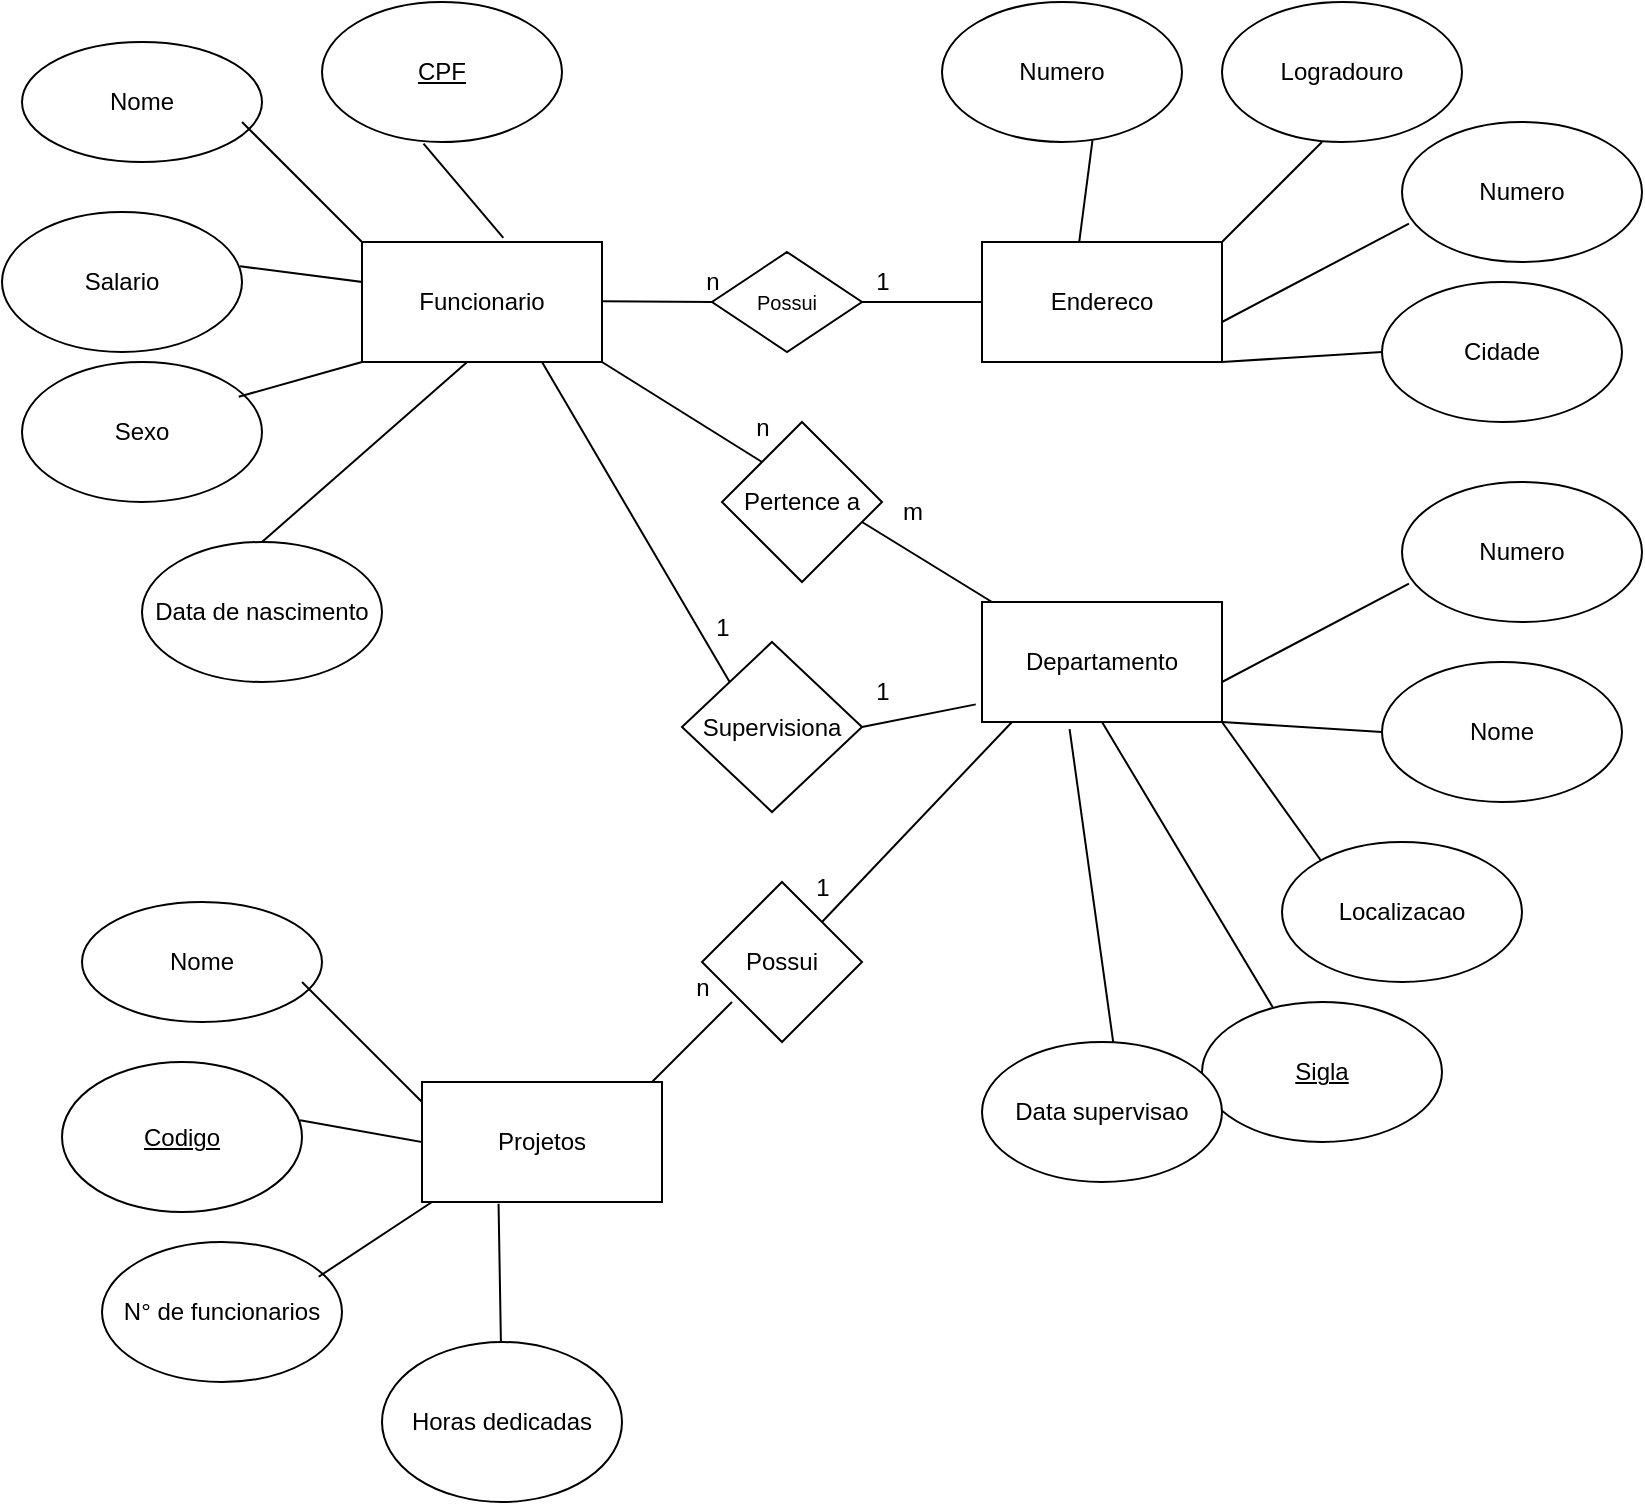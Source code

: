 <mxfile version="21.7.0" type="google">
  <diagram name="Page-1" id="fR7UkNXTsr4Rxf2sO_XZ">
    <mxGraphModel grid="1" page="1" gridSize="10" guides="1" tooltips="1" connect="1" arrows="1" fold="1" pageScale="1" pageWidth="850" pageHeight="1100" math="0" shadow="0">
      <root>
        <mxCell id="0" />
        <mxCell id="1" parent="0" />
        <mxCell id="FVN41sQuHvilbM870-iX-1" value="Funcionario" style="rounded=0;whiteSpace=wrap;html=1;" vertex="1" parent="1">
          <mxGeometry x="190" y="130" width="120" height="60" as="geometry" />
        </mxCell>
        <mxCell id="FVN41sQuHvilbM870-iX-2" value="Salario" style="ellipse;whiteSpace=wrap;html=1;" vertex="1" parent="1">
          <mxGeometry x="10" y="115" width="120" height="70" as="geometry" />
        </mxCell>
        <mxCell id="FVN41sQuHvilbM870-iX-3" value="&lt;u&gt;CPF&lt;/u&gt;" style="ellipse;whiteSpace=wrap;html=1;" vertex="1" parent="1">
          <mxGeometry x="170" y="10" width="120" height="70" as="geometry" />
        </mxCell>
        <mxCell id="FVN41sQuHvilbM870-iX-4" value="Nome" style="ellipse;whiteSpace=wrap;html=1;" vertex="1" parent="1">
          <mxGeometry x="20" y="30" width="120" height="60" as="geometry" />
        </mxCell>
        <mxCell id="FVN41sQuHvilbM870-iX-5" value="" style="endArrow=none;html=1;rounded=0;exitX=0.589;exitY=-0.035;exitDx=0;exitDy=0;exitPerimeter=0;entryX=0.423;entryY=1.012;entryDx=0;entryDy=0;entryPerimeter=0;" edge="1" parent="1" source="FVN41sQuHvilbM870-iX-1" target="FVN41sQuHvilbM870-iX-3">
          <mxGeometry width="50" height="50" relative="1" as="geometry">
            <mxPoint x="220" y="140" as="sourcePoint" />
            <mxPoint x="270" y="90" as="targetPoint" />
          </mxGeometry>
        </mxCell>
        <mxCell id="FVN41sQuHvilbM870-iX-6" value="" style="endArrow=none;html=1;rounded=0;exitX=0.992;exitY=0.388;exitDx=0;exitDy=0;exitPerimeter=0;" edge="1" parent="1" source="FVN41sQuHvilbM870-iX-2">
          <mxGeometry width="50" height="50" relative="1" as="geometry">
            <mxPoint x="140" y="205" as="sourcePoint" />
            <mxPoint x="190" y="155" as="targetPoint" />
            <Array as="points">
              <mxPoint x="190" y="150" />
            </Array>
          </mxGeometry>
        </mxCell>
        <mxCell id="FVN41sQuHvilbM870-iX-7" value="" style="endArrow=none;html=1;rounded=0;exitX=0;exitY=0;exitDx=0;exitDy=0;" edge="1" parent="1" source="FVN41sQuHvilbM870-iX-1">
          <mxGeometry width="50" height="50" relative="1" as="geometry">
            <mxPoint x="190" y="120" as="sourcePoint" />
            <mxPoint x="130" y="70" as="targetPoint" />
          </mxGeometry>
        </mxCell>
        <mxCell id="FVN41sQuHvilbM870-iX-8" value="Sexo" style="ellipse;whiteSpace=wrap;html=1;" vertex="1" parent="1">
          <mxGeometry x="20" y="190" width="120" height="70" as="geometry" />
        </mxCell>
        <mxCell id="FVN41sQuHvilbM870-iX-9" value="" style="endArrow=none;html=1;rounded=0;exitX=0.903;exitY=0.248;exitDx=0;exitDy=0;exitPerimeter=0;entryX=0;entryY=1;entryDx=0;entryDy=0;" edge="1" parent="1" source="FVN41sQuHvilbM870-iX-8" target="FVN41sQuHvilbM870-iX-1">
          <mxGeometry width="50" height="50" relative="1" as="geometry">
            <mxPoint x="149.04" y="241.04" as="sourcePoint" />
            <mxPoint x="200" y="225" as="targetPoint" />
            <Array as="points" />
          </mxGeometry>
        </mxCell>
        <mxCell id="FVN41sQuHvilbM870-iX-10" value="Data de nascimento" style="ellipse;whiteSpace=wrap;html=1;" vertex="1" parent="1">
          <mxGeometry x="80" y="280" width="120" height="70" as="geometry" />
        </mxCell>
        <mxCell id="FVN41sQuHvilbM870-iX-12" value="" style="endArrow=none;html=1;rounded=0;exitX=0.5;exitY=0;exitDx=0;exitDy=0;entryX=0.437;entryY=1.002;entryDx=0;entryDy=0;entryPerimeter=0;" edge="1" parent="1" source="FVN41sQuHvilbM870-iX-10" target="FVN41sQuHvilbM870-iX-1">
          <mxGeometry width="50" height="50" relative="1" as="geometry">
            <mxPoint x="210" y="240" as="sourcePoint" />
            <mxPoint x="260" y="190" as="targetPoint" />
          </mxGeometry>
        </mxCell>
        <mxCell id="FVN41sQuHvilbM870-iX-13" value="Endereco" style="rounded=0;whiteSpace=wrap;html=1;" vertex="1" parent="1">
          <mxGeometry x="500" y="130" width="120" height="60" as="geometry" />
        </mxCell>
        <mxCell id="FVN41sQuHvilbM870-iX-14" value="" style="endArrow=none;html=1;rounded=0;entryX=0.029;entryY=0.726;entryDx=0;entryDy=0;entryPerimeter=0;" edge="1" parent="1" target="FVN41sQuHvilbM870-iX-17">
          <mxGeometry width="50" height="50" relative="1" as="geometry">
            <mxPoint x="620" y="170" as="sourcePoint" />
            <mxPoint x="680" y="170" as="targetPoint" />
          </mxGeometry>
        </mxCell>
        <mxCell id="FVN41sQuHvilbM870-iX-15" value="" style="endArrow=none;html=1;rounded=0;" edge="1" parent="1">
          <mxGeometry width="50" height="50" relative="1" as="geometry">
            <mxPoint x="620" y="130" as="sourcePoint" />
            <mxPoint x="670" y="80" as="targetPoint" />
          </mxGeometry>
        </mxCell>
        <mxCell id="FVN41sQuHvilbM870-iX-16" value="Logradouro" style="ellipse;whiteSpace=wrap;html=1;" vertex="1" parent="1">
          <mxGeometry x="620" y="10" width="120" height="70" as="geometry" />
        </mxCell>
        <mxCell id="FVN41sQuHvilbM870-iX-17" value="Numero" style="ellipse;whiteSpace=wrap;html=1;" vertex="1" parent="1">
          <mxGeometry x="710" y="70" width="120" height="70" as="geometry" />
        </mxCell>
        <mxCell id="FVN41sQuHvilbM870-iX-18" value="" style="endArrow=none;html=1;rounded=0;entryX=0;entryY=0.5;entryDx=0;entryDy=0;" edge="1" parent="1" target="FVN41sQuHvilbM870-iX-19">
          <mxGeometry width="50" height="50" relative="1" as="geometry">
            <mxPoint x="310" y="159.66" as="sourcePoint" />
            <mxPoint x="350" y="160" as="targetPoint" />
          </mxGeometry>
        </mxCell>
        <mxCell id="FVN41sQuHvilbM870-iX-19" value="&lt;span style=&quot;font-size: 10px;&quot;&gt;Possui&lt;/span&gt;" style="rhombus;whiteSpace=wrap;html=1;" vertex="1" parent="1">
          <mxGeometry x="365" y="135" width="75" height="50" as="geometry" />
        </mxCell>
        <mxCell id="FVN41sQuHvilbM870-iX-20" value="" style="endArrow=none;html=1;rounded=0;entryX=0;entryY=0.5;entryDx=0;entryDy=0;" edge="1" parent="1" target="FVN41sQuHvilbM870-iX-13">
          <mxGeometry width="50" height="50" relative="1" as="geometry">
            <mxPoint x="440" y="160" as="sourcePoint" />
            <mxPoint x="480" y="160" as="targetPoint" />
            <Array as="points">
              <mxPoint x="470" y="160" />
            </Array>
          </mxGeometry>
        </mxCell>
        <mxCell id="FVN41sQuHvilbM870-iX-21" value="n" style="text;html=1;align=center;verticalAlign=middle;resizable=0;points=[];autosize=1;strokeColor=none;fillColor=none;" vertex="1" parent="1">
          <mxGeometry x="350" y="135" width="30" height="30" as="geometry" />
        </mxCell>
        <mxCell id="FVN41sQuHvilbM870-iX-22" value="1" style="text;html=1;align=center;verticalAlign=middle;resizable=0;points=[];autosize=1;strokeColor=none;fillColor=none;" vertex="1" parent="1">
          <mxGeometry x="435" y="135" width="30" height="30" as="geometry" />
        </mxCell>
        <mxCell id="FVN41sQuHvilbM870-iX-23" value="" style="endArrow=none;html=1;rounded=0;exitX=0.405;exitY=0.002;exitDx=0;exitDy=0;exitPerimeter=0;entryX=0.627;entryY=0.989;entryDx=0;entryDy=0;entryPerimeter=0;" edge="1" parent="1" source="FVN41sQuHvilbM870-iX-13" target="FVN41sQuHvilbM870-iX-24">
          <mxGeometry width="50" height="50" relative="1" as="geometry">
            <mxPoint x="500" y="130" as="sourcePoint" />
            <mxPoint x="550" y="80" as="targetPoint" />
          </mxGeometry>
        </mxCell>
        <mxCell id="FVN41sQuHvilbM870-iX-24" value="Numero" style="ellipse;whiteSpace=wrap;html=1;" vertex="1" parent="1">
          <mxGeometry x="480" y="10" width="120" height="70" as="geometry" />
        </mxCell>
        <mxCell id="FVN41sQuHvilbM870-iX-25" value="Cidade" style="ellipse;whiteSpace=wrap;html=1;" vertex="1" parent="1">
          <mxGeometry x="700" y="150" width="120" height="70" as="geometry" />
        </mxCell>
        <mxCell id="FVN41sQuHvilbM870-iX-26" value="" style="endArrow=none;html=1;rounded=0;" edge="1" parent="1">
          <mxGeometry width="50" height="50" relative="1" as="geometry">
            <mxPoint x="390" y="240" as="sourcePoint" />
            <mxPoint x="310" y="190" as="targetPoint" />
          </mxGeometry>
        </mxCell>
        <mxCell id="FVN41sQuHvilbM870-iX-27" value="" style="endArrow=none;html=1;rounded=0;exitX=0;exitY=0.5;exitDx=0;exitDy=0;" edge="1" parent="1" source="FVN41sQuHvilbM870-iX-25">
          <mxGeometry width="50" height="50" relative="1" as="geometry">
            <mxPoint x="570" y="240" as="sourcePoint" />
            <mxPoint x="620" y="190" as="targetPoint" />
          </mxGeometry>
        </mxCell>
        <mxCell id="FVN41sQuHvilbM870-iX-28" value="Pertence a" style="rhombus;whiteSpace=wrap;html=1;" vertex="1" parent="1">
          <mxGeometry x="370" y="220" width="80" height="80" as="geometry" />
        </mxCell>
        <mxCell id="FVN41sQuHvilbM870-iX-29" value="" style="endArrow=none;html=1;rounded=0;" edge="1" parent="1">
          <mxGeometry width="50" height="50" relative="1" as="geometry">
            <mxPoint x="505" y="310" as="sourcePoint" />
            <mxPoint x="440" y="270" as="targetPoint" />
          </mxGeometry>
        </mxCell>
        <mxCell id="FVN41sQuHvilbM870-iX-31" value="Departamento" style="rounded=0;whiteSpace=wrap;html=1;" vertex="1" parent="1">
          <mxGeometry x="500" y="310" width="120" height="60" as="geometry" />
        </mxCell>
        <mxCell id="FVN41sQuHvilbM870-iX-32" value="" style="endArrow=none;html=1;rounded=0;entryX=0.029;entryY=0.726;entryDx=0;entryDy=0;entryPerimeter=0;" edge="1" parent="1" target="FVN41sQuHvilbM870-iX-35">
          <mxGeometry width="50" height="50" relative="1" as="geometry">
            <mxPoint x="620" y="350" as="sourcePoint" />
            <mxPoint x="680" y="350" as="targetPoint" />
          </mxGeometry>
        </mxCell>
        <mxCell id="FVN41sQuHvilbM870-iX-33" value="" style="endArrow=none;html=1;rounded=0;" edge="1" parent="1">
          <mxGeometry width="50" height="50" relative="1" as="geometry">
            <mxPoint x="670" y="440" as="sourcePoint" />
            <mxPoint x="620" y="370" as="targetPoint" />
          </mxGeometry>
        </mxCell>
        <mxCell id="FVN41sQuHvilbM870-iX-34" value="Localizacao" style="ellipse;whiteSpace=wrap;html=1;" vertex="1" parent="1">
          <mxGeometry x="650" y="430" width="120" height="70" as="geometry" />
        </mxCell>
        <mxCell id="FVN41sQuHvilbM870-iX-35" value="Numero" style="ellipse;whiteSpace=wrap;html=1;" vertex="1" parent="1">
          <mxGeometry x="710" y="250" width="120" height="70" as="geometry" />
        </mxCell>
        <mxCell id="FVN41sQuHvilbM870-iX-36" value="" style="endArrow=none;html=1;rounded=0;exitX=0.5;exitY=1;exitDx=0;exitDy=0;entryX=0.627;entryY=0.989;entryDx=0;entryDy=0;entryPerimeter=0;" edge="1" parent="1" source="FVN41sQuHvilbM870-iX-31" target="FVN41sQuHvilbM870-iX-37">
          <mxGeometry width="50" height="50" relative="1" as="geometry">
            <mxPoint x="500" y="310" as="sourcePoint" />
            <mxPoint x="550" y="260" as="targetPoint" />
          </mxGeometry>
        </mxCell>
        <mxCell id="FVN41sQuHvilbM870-iX-37" value="&lt;u&gt;Sigla&lt;/u&gt;" style="ellipse;whiteSpace=wrap;html=1;" vertex="1" parent="1">
          <mxGeometry x="610" y="510" width="120" height="70" as="geometry" />
        </mxCell>
        <mxCell id="FVN41sQuHvilbM870-iX-38" value="Nome" style="ellipse;whiteSpace=wrap;html=1;" vertex="1" parent="1">
          <mxGeometry x="700" y="340" width="120" height="70" as="geometry" />
        </mxCell>
        <mxCell id="FVN41sQuHvilbM870-iX-39" value="" style="endArrow=none;html=1;rounded=0;exitX=0;exitY=0.5;exitDx=0;exitDy=0;" edge="1" parent="1" source="FVN41sQuHvilbM870-iX-38">
          <mxGeometry width="50" height="50" relative="1" as="geometry">
            <mxPoint x="570" y="420" as="sourcePoint" />
            <mxPoint x="620" y="370" as="targetPoint" />
          </mxGeometry>
        </mxCell>
        <mxCell id="FVN41sQuHvilbM870-iX-40" value="n" style="text;html=1;align=center;verticalAlign=middle;resizable=0;points=[];autosize=1;strokeColor=none;fillColor=none;" vertex="1" parent="1">
          <mxGeometry x="375" y="208" width="30" height="30" as="geometry" />
        </mxCell>
        <mxCell id="FVN41sQuHvilbM870-iX-41" value="m" style="text;html=1;align=center;verticalAlign=middle;resizable=0;points=[];autosize=1;strokeColor=none;fillColor=none;" vertex="1" parent="1">
          <mxGeometry x="450" y="250" width="30" height="30" as="geometry" />
        </mxCell>
        <mxCell id="FVN41sQuHvilbM870-iX-42" value="" style="endArrow=none;html=1;rounded=0;" edge="1" parent="1">
          <mxGeometry width="50" height="50" relative="1" as="geometry">
            <mxPoint x="375" y="352" as="sourcePoint" />
            <mxPoint x="280" y="190" as="targetPoint" />
          </mxGeometry>
        </mxCell>
        <mxCell id="FVN41sQuHvilbM870-iX-43" value="Supervisiona" style="rhombus;whiteSpace=wrap;html=1;" vertex="1" parent="1">
          <mxGeometry x="350" y="330" width="90" height="85" as="geometry" />
        </mxCell>
        <mxCell id="FVN41sQuHvilbM870-iX-45" value="" style="endArrow=none;html=1;rounded=0;entryX=-0.026;entryY=0.853;entryDx=0;entryDy=0;entryPerimeter=0;exitX=1;exitY=0.5;exitDx=0;exitDy=0;" edge="1" parent="1" source="FVN41sQuHvilbM870-iX-43" target="FVN41sQuHvilbM870-iX-31">
          <mxGeometry width="50" height="50" relative="1" as="geometry">
            <mxPoint x="430" y="380" as="sourcePoint" />
            <mxPoint x="480" y="330" as="targetPoint" />
          </mxGeometry>
        </mxCell>
        <mxCell id="FVN41sQuHvilbM870-iX-46" value="1" style="text;html=1;align=center;verticalAlign=middle;resizable=0;points=[];autosize=1;strokeColor=none;fillColor=none;" vertex="1" parent="1">
          <mxGeometry x="355" y="308" width="30" height="30" as="geometry" />
        </mxCell>
        <mxCell id="FVN41sQuHvilbM870-iX-47" value="1" style="text;html=1;align=center;verticalAlign=middle;resizable=0;points=[];autosize=1;strokeColor=none;fillColor=none;" vertex="1" parent="1">
          <mxGeometry x="435" y="340" width="30" height="30" as="geometry" />
        </mxCell>
        <mxCell id="FVN41sQuHvilbM870-iX-49" value="" style="endArrow=none;html=1;rounded=0;exitX=0.365;exitY=1.06;exitDx=0;exitDy=0;entryX=0.627;entryY=0.989;entryDx=0;entryDy=0;entryPerimeter=0;exitPerimeter=0;" edge="1" parent="1" source="FVN41sQuHvilbM870-iX-31" target="FVN41sQuHvilbM870-iX-50">
          <mxGeometry width="50" height="50" relative="1" as="geometry">
            <mxPoint x="450" y="360" as="sourcePoint" />
            <mxPoint x="440" y="250" as="targetPoint" />
          </mxGeometry>
        </mxCell>
        <mxCell id="FVN41sQuHvilbM870-iX-50" value="Data supervisao" style="ellipse;whiteSpace=wrap;html=1;" vertex="1" parent="1">
          <mxGeometry x="500" y="530" width="120" height="70" as="geometry" />
        </mxCell>
        <mxCell id="FVN41sQuHvilbM870-iX-51" value="" style="endArrow=none;html=1;rounded=0;" edge="1" parent="1">
          <mxGeometry width="50" height="50" relative="1" as="geometry">
            <mxPoint x="420" y="470" as="sourcePoint" />
            <mxPoint x="515" y="370" as="targetPoint" />
          </mxGeometry>
        </mxCell>
        <mxCell id="FVN41sQuHvilbM870-iX-52" value="Possui" style="rhombus;whiteSpace=wrap;html=1;" vertex="1" parent="1">
          <mxGeometry x="360" y="450" width="80" height="80" as="geometry" />
        </mxCell>
        <mxCell id="FVN41sQuHvilbM870-iX-53" value="" style="endArrow=none;html=1;rounded=0;" edge="1" parent="1">
          <mxGeometry width="50" height="50" relative="1" as="geometry">
            <mxPoint x="325" y="560" as="sourcePoint" />
            <mxPoint x="375" y="510" as="targetPoint" />
          </mxGeometry>
        </mxCell>
        <mxCell id="FVN41sQuHvilbM870-iX-54" value="Projetos" style="rounded=0;whiteSpace=wrap;html=1;" vertex="1" parent="1">
          <mxGeometry x="220" y="550" width="120" height="60" as="geometry" />
        </mxCell>
        <mxCell id="FVN41sQuHvilbM870-iX-55" value="&lt;u&gt;Codigo&lt;/u&gt;" style="ellipse;whiteSpace=wrap;html=1;" vertex="1" parent="1">
          <mxGeometry x="40" y="540" width="120" height="75" as="geometry" />
        </mxCell>
        <mxCell id="FVN41sQuHvilbM870-iX-56" value="Nome" style="ellipse;whiteSpace=wrap;html=1;" vertex="1" parent="1">
          <mxGeometry x="50" y="460" width="120" height="60" as="geometry" />
        </mxCell>
        <mxCell id="FVN41sQuHvilbM870-iX-57" value="" style="endArrow=none;html=1;rounded=0;exitX=0.992;exitY=0.388;exitDx=0;exitDy=0;exitPerimeter=0;" edge="1" parent="1" source="FVN41sQuHvilbM870-iX-55">
          <mxGeometry width="50" height="50" relative="1" as="geometry">
            <mxPoint x="170" y="635" as="sourcePoint" />
            <mxPoint x="220" y="585" as="targetPoint" />
            <Array as="points">
              <mxPoint x="220" y="580" />
            </Array>
          </mxGeometry>
        </mxCell>
        <mxCell id="FVN41sQuHvilbM870-iX-58" value="" style="endArrow=none;html=1;rounded=0;exitX=0;exitY=0;exitDx=0;exitDy=0;" edge="1" parent="1">
          <mxGeometry width="50" height="50" relative="1" as="geometry">
            <mxPoint x="220" y="560" as="sourcePoint" />
            <mxPoint x="160" y="500" as="targetPoint" />
          </mxGeometry>
        </mxCell>
        <mxCell id="FVN41sQuHvilbM870-iX-59" value="&lt;span style=&quot;border-color: var(--border-color);&quot;&gt;N° de funcionarios&lt;/span&gt;" style="ellipse;whiteSpace=wrap;html=1;" vertex="1" parent="1">
          <mxGeometry x="60" y="630" width="120" height="70" as="geometry" />
        </mxCell>
        <mxCell id="FVN41sQuHvilbM870-iX-60" value="" style="endArrow=none;html=1;rounded=0;exitX=0.903;exitY=0.248;exitDx=0;exitDy=0;exitPerimeter=0;entryX=0;entryY=1;entryDx=0;entryDy=0;" edge="1" parent="1" source="FVN41sQuHvilbM870-iX-59">
          <mxGeometry width="50" height="50" relative="1" as="geometry">
            <mxPoint x="184.04" y="661.04" as="sourcePoint" />
            <mxPoint x="225" y="610" as="targetPoint" />
            <Array as="points" />
          </mxGeometry>
        </mxCell>
        <mxCell id="FVN41sQuHvilbM870-iX-62" value="" style="endArrow=none;html=1;rounded=0;exitX=0.319;exitY=1.014;exitDx=0;exitDy=0;exitPerimeter=0;" edge="1" parent="1" source="FVN41sQuHvilbM870-iX-54" target="FVN41sQuHvilbM870-iX-63">
          <mxGeometry width="50" height="50" relative="1" as="geometry">
            <mxPoint x="270" y="660" as="sourcePoint" />
            <mxPoint x="270" y="610" as="targetPoint" />
            <Array as="points" />
          </mxGeometry>
        </mxCell>
        <mxCell id="FVN41sQuHvilbM870-iX-63" value="Horas dedicadas" style="ellipse;whiteSpace=wrap;html=1;" vertex="1" parent="1">
          <mxGeometry x="200" y="680" width="120" height="80" as="geometry" />
        </mxCell>
        <mxCell id="FVN41sQuHvilbM870-iX-64" value="1" style="text;html=1;align=center;verticalAlign=middle;resizable=0;points=[];autosize=1;strokeColor=none;fillColor=none;" vertex="1" parent="1">
          <mxGeometry x="405" y="438" width="30" height="30" as="geometry" />
        </mxCell>
        <mxCell id="FVN41sQuHvilbM870-iX-65" value="n" style="text;html=1;align=center;verticalAlign=middle;resizable=0;points=[];autosize=1;strokeColor=none;fillColor=none;" vertex="1" parent="1">
          <mxGeometry x="345" y="488" width="30" height="30" as="geometry" />
        </mxCell>
      </root>
    </mxGraphModel>
  </diagram>
</mxfile>
